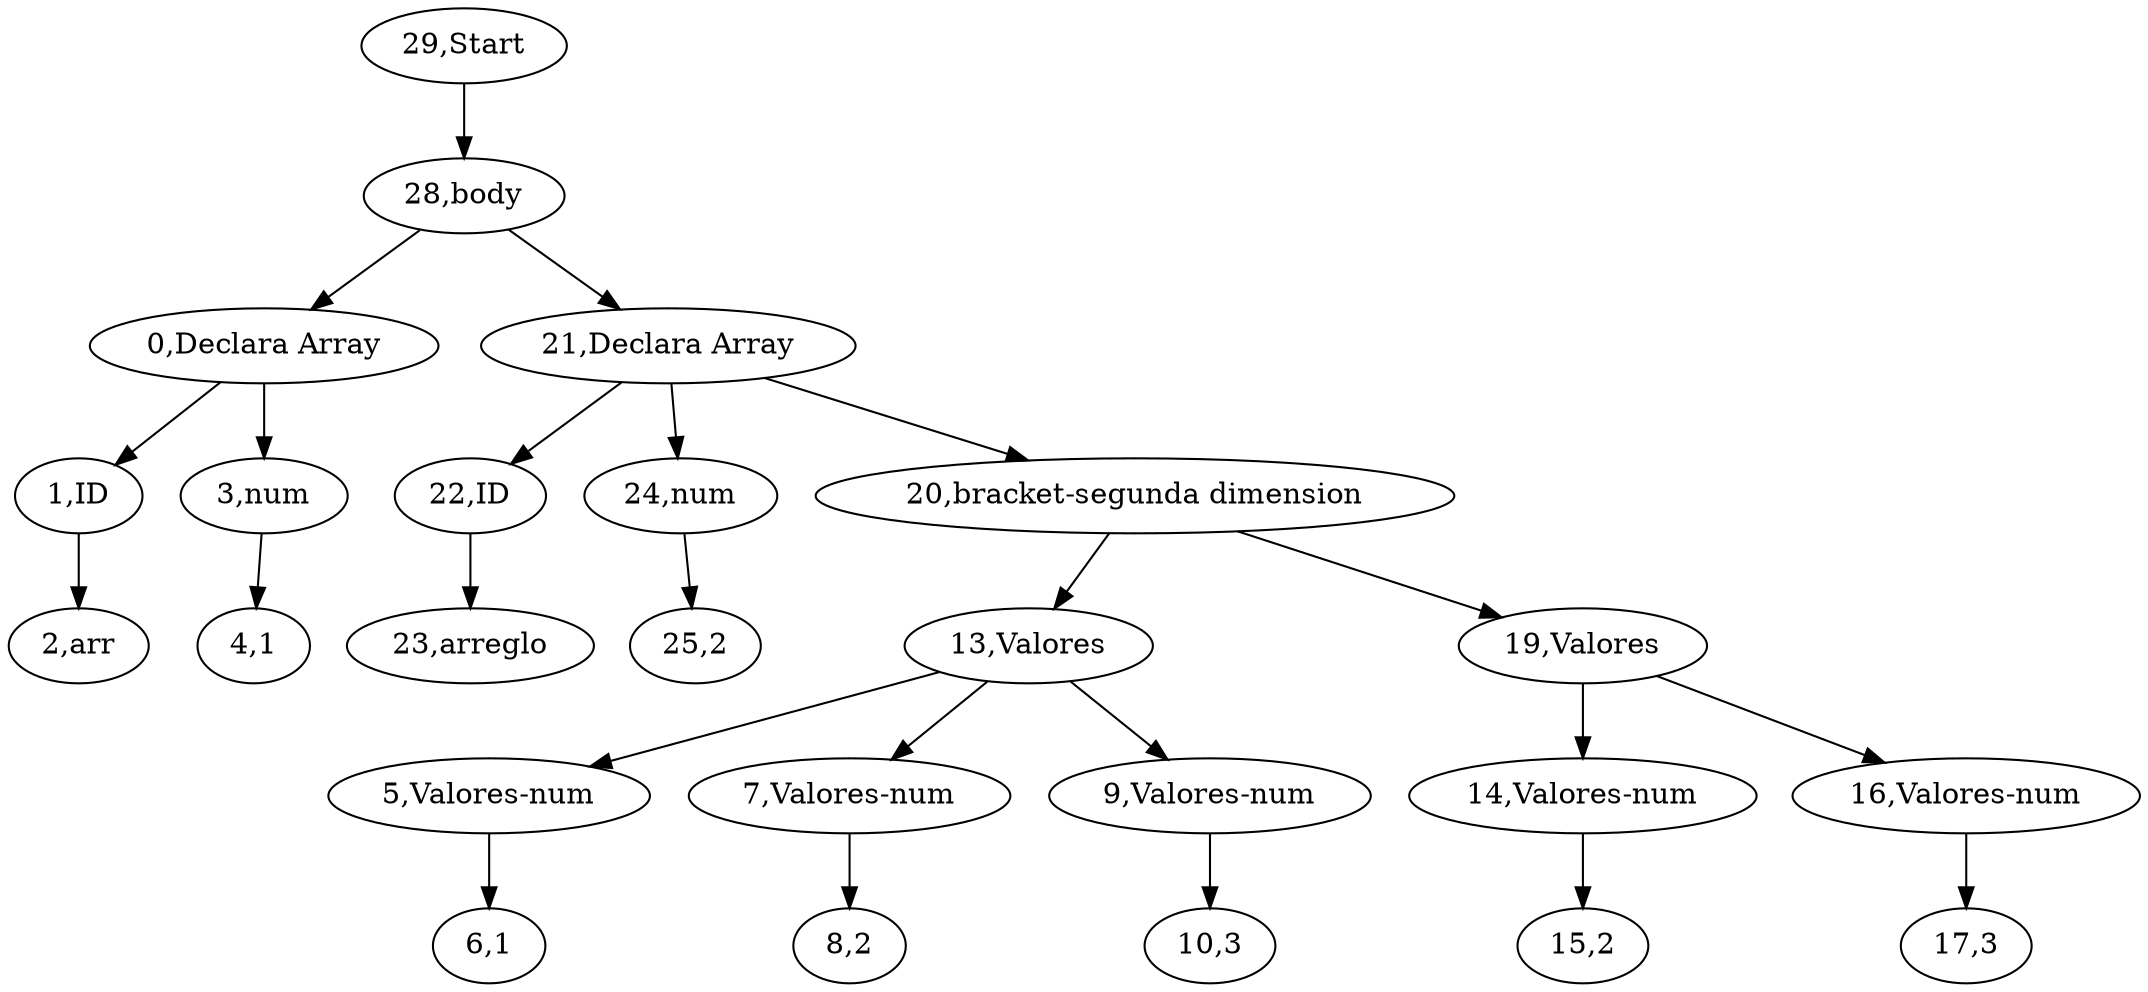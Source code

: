 digraph {
"29,Start" -> "28,body";
"28,body" -> "0,Declara Array";
"0,Declara Array" -> "1,ID";
"1,ID" -> "2,arr";
"0,Declara Array" -> "3,num";
"3,num" -> "4,1";
"28,body" -> "21,Declara Array";
"21,Declara Array" -> "22,ID";
"22,ID" -> "23,arreglo";
"21,Declara Array" -> "24,num";
"24,num" -> "25,2";
"21,Declara Array" -> "20,bracket-segunda dimension";
"20,bracket-segunda dimension" -> "13,Valores";
"13,Valores" -> "5,Valores-num";
"5,Valores-num" -> "6,1";
"13,Valores" -> "7,Valores-num";
"7,Valores-num" -> "8,2";
"13,Valores" -> "9,Valores-num";
"9,Valores-num" -> "10,3";
"20,bracket-segunda dimension" -> "19,Valores";
"19,Valores" -> "14,Valores-num";
"14,Valores-num" -> "15,2";
"19,Valores" -> "16,Valores-num";
"16,Valores-num" -> "17,3";

}